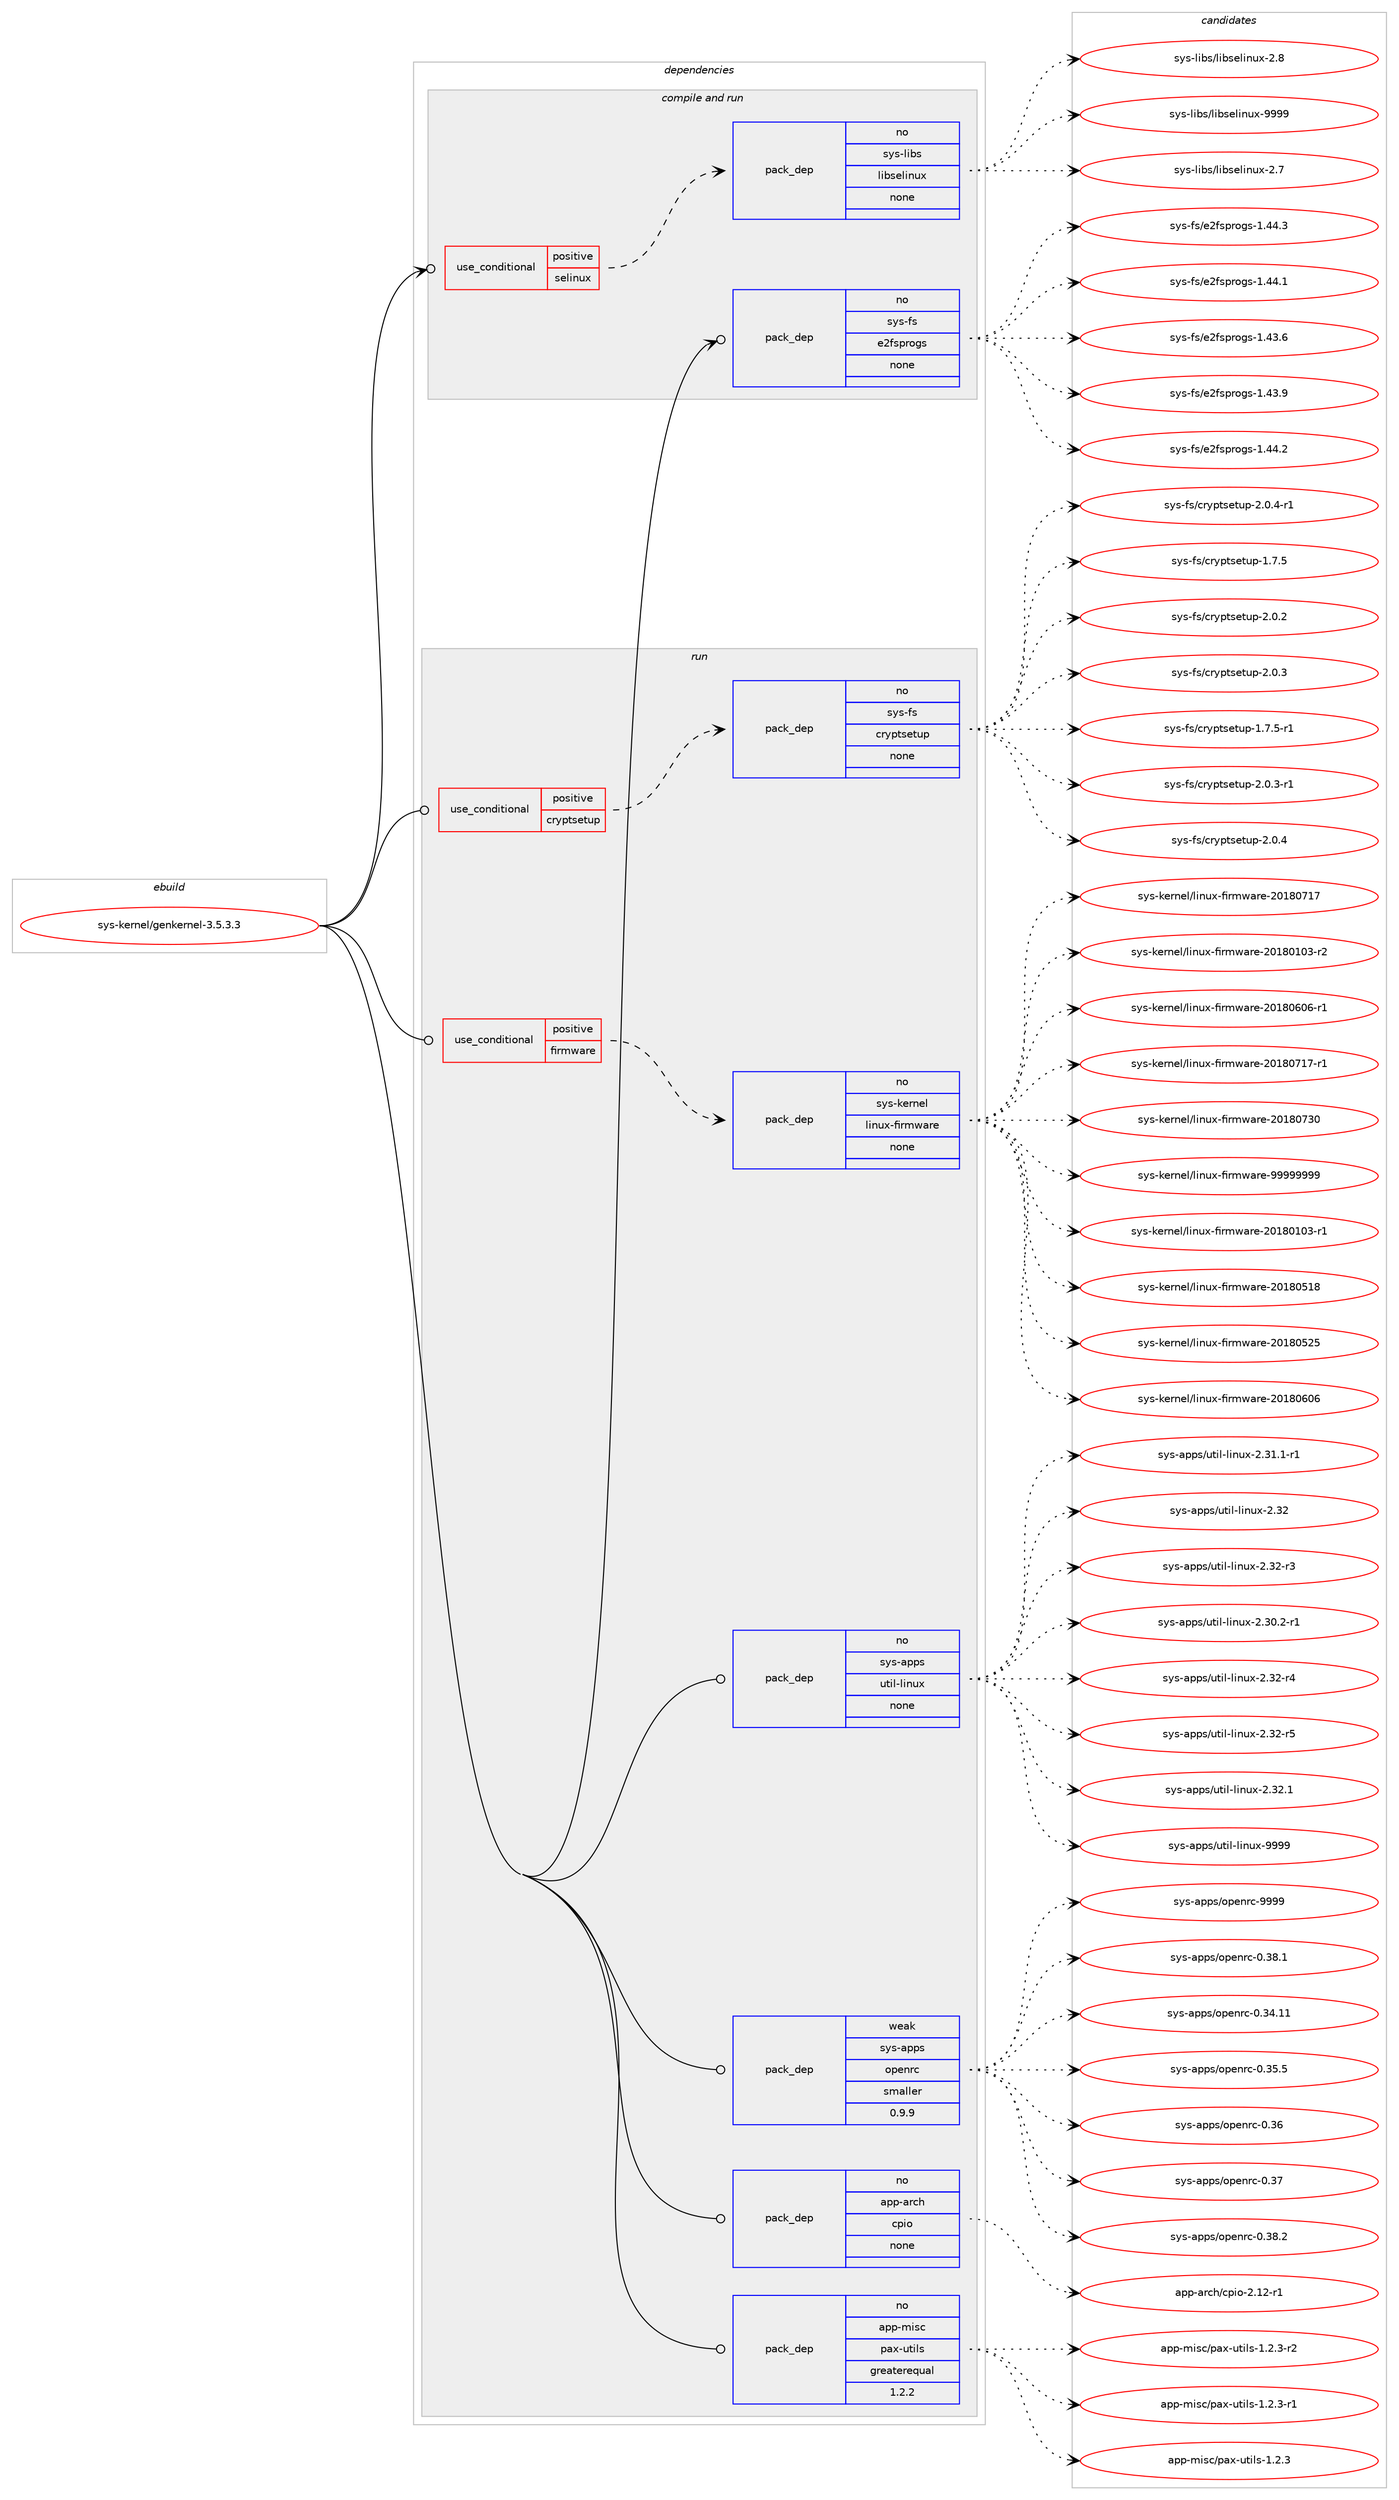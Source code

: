 digraph prolog {

# *************
# Graph options
# *************

newrank=true;
concentrate=true;
compound=true;
graph [rankdir=LR,fontname=Helvetica,fontsize=10,ranksep=1.5];#, ranksep=2.5, nodesep=0.2];
edge  [arrowhead=vee];
node  [fontname=Helvetica,fontsize=10];

# **********
# The ebuild
# **********

subgraph cluster_leftcol {
color=gray;
rank=same;
label=<<i>ebuild</i>>;
id [label="sys-kernel/genkernel-3.5.3.3", color=red, width=4, href="../sys-kernel/genkernel-3.5.3.3.svg"];
}

# ****************
# The dependencies
# ****************

subgraph cluster_midcol {
color=gray;
label=<<i>dependencies</i>>;
subgraph cluster_compile {
fillcolor="#eeeeee";
style=filled;
label=<<i>compile</i>>;
}
subgraph cluster_compileandrun {
fillcolor="#eeeeee";
style=filled;
label=<<i>compile and run</i>>;
subgraph cond307 {
dependency1377 [label=<<TABLE BORDER="0" CELLBORDER="1" CELLSPACING="0" CELLPADDING="4"><TR><TD ROWSPAN="3" CELLPADDING="10">use_conditional</TD></TR><TR><TD>positive</TD></TR><TR><TD>selinux</TD></TR></TABLE>>, shape=none, color=red];
subgraph pack1041 {
dependency1378 [label=<<TABLE BORDER="0" CELLBORDER="1" CELLSPACING="0" CELLPADDING="4" WIDTH="220"><TR><TD ROWSPAN="6" CELLPADDING="30">pack_dep</TD></TR><TR><TD WIDTH="110">no</TD></TR><TR><TD>sys-libs</TD></TR><TR><TD>libselinux</TD></TR><TR><TD>none</TD></TR><TR><TD></TD></TR></TABLE>>, shape=none, color=blue];
}
dependency1377:e -> dependency1378:w [weight=20,style="dashed",arrowhead="vee"];
}
id:e -> dependency1377:w [weight=20,style="solid",arrowhead="odotvee"];
subgraph pack1042 {
dependency1379 [label=<<TABLE BORDER="0" CELLBORDER="1" CELLSPACING="0" CELLPADDING="4" WIDTH="220"><TR><TD ROWSPAN="6" CELLPADDING="30">pack_dep</TD></TR><TR><TD WIDTH="110">no</TD></TR><TR><TD>sys-fs</TD></TR><TR><TD>e2fsprogs</TD></TR><TR><TD>none</TD></TR><TR><TD></TD></TR></TABLE>>, shape=none, color=blue];
}
id:e -> dependency1379:w [weight=20,style="solid",arrowhead="odotvee"];
}
subgraph cluster_run {
fillcolor="#eeeeee";
style=filled;
label=<<i>run</i>>;
subgraph cond308 {
dependency1380 [label=<<TABLE BORDER="0" CELLBORDER="1" CELLSPACING="0" CELLPADDING="4"><TR><TD ROWSPAN="3" CELLPADDING="10">use_conditional</TD></TR><TR><TD>positive</TD></TR><TR><TD>cryptsetup</TD></TR></TABLE>>, shape=none, color=red];
subgraph pack1043 {
dependency1381 [label=<<TABLE BORDER="0" CELLBORDER="1" CELLSPACING="0" CELLPADDING="4" WIDTH="220"><TR><TD ROWSPAN="6" CELLPADDING="30">pack_dep</TD></TR><TR><TD WIDTH="110">no</TD></TR><TR><TD>sys-fs</TD></TR><TR><TD>cryptsetup</TD></TR><TR><TD>none</TD></TR><TR><TD></TD></TR></TABLE>>, shape=none, color=blue];
}
dependency1380:e -> dependency1381:w [weight=20,style="dashed",arrowhead="vee"];
}
id:e -> dependency1380:w [weight=20,style="solid",arrowhead="odot"];
subgraph cond309 {
dependency1382 [label=<<TABLE BORDER="0" CELLBORDER="1" CELLSPACING="0" CELLPADDING="4"><TR><TD ROWSPAN="3" CELLPADDING="10">use_conditional</TD></TR><TR><TD>positive</TD></TR><TR><TD>firmware</TD></TR></TABLE>>, shape=none, color=red];
subgraph pack1044 {
dependency1383 [label=<<TABLE BORDER="0" CELLBORDER="1" CELLSPACING="0" CELLPADDING="4" WIDTH="220"><TR><TD ROWSPAN="6" CELLPADDING="30">pack_dep</TD></TR><TR><TD WIDTH="110">no</TD></TR><TR><TD>sys-kernel</TD></TR><TR><TD>linux-firmware</TD></TR><TR><TD>none</TD></TR><TR><TD></TD></TR></TABLE>>, shape=none, color=blue];
}
dependency1382:e -> dependency1383:w [weight=20,style="dashed",arrowhead="vee"];
}
id:e -> dependency1382:w [weight=20,style="solid",arrowhead="odot"];
subgraph pack1045 {
dependency1384 [label=<<TABLE BORDER="0" CELLBORDER="1" CELLSPACING="0" CELLPADDING="4" WIDTH="220"><TR><TD ROWSPAN="6" CELLPADDING="30">pack_dep</TD></TR><TR><TD WIDTH="110">no</TD></TR><TR><TD>app-arch</TD></TR><TR><TD>cpio</TD></TR><TR><TD>none</TD></TR><TR><TD></TD></TR></TABLE>>, shape=none, color=blue];
}
id:e -> dependency1384:w [weight=20,style="solid",arrowhead="odot"];
subgraph pack1046 {
dependency1385 [label=<<TABLE BORDER="0" CELLBORDER="1" CELLSPACING="0" CELLPADDING="4" WIDTH="220"><TR><TD ROWSPAN="6" CELLPADDING="30">pack_dep</TD></TR><TR><TD WIDTH="110">no</TD></TR><TR><TD>app-misc</TD></TR><TR><TD>pax-utils</TD></TR><TR><TD>greaterequal</TD></TR><TR><TD>1.2.2</TD></TR></TABLE>>, shape=none, color=blue];
}
id:e -> dependency1385:w [weight=20,style="solid",arrowhead="odot"];
subgraph pack1047 {
dependency1386 [label=<<TABLE BORDER="0" CELLBORDER="1" CELLSPACING="0" CELLPADDING="4" WIDTH="220"><TR><TD ROWSPAN="6" CELLPADDING="30">pack_dep</TD></TR><TR><TD WIDTH="110">no</TD></TR><TR><TD>sys-apps</TD></TR><TR><TD>util-linux</TD></TR><TR><TD>none</TD></TR><TR><TD></TD></TR></TABLE>>, shape=none, color=blue];
}
id:e -> dependency1386:w [weight=20,style="solid",arrowhead="odot"];
subgraph pack1048 {
dependency1387 [label=<<TABLE BORDER="0" CELLBORDER="1" CELLSPACING="0" CELLPADDING="4" WIDTH="220"><TR><TD ROWSPAN="6" CELLPADDING="30">pack_dep</TD></TR><TR><TD WIDTH="110">weak</TD></TR><TR><TD>sys-apps</TD></TR><TR><TD>openrc</TD></TR><TR><TD>smaller</TD></TR><TR><TD>0.9.9</TD></TR></TABLE>>, shape=none, color=blue];
}
id:e -> dependency1387:w [weight=20,style="solid",arrowhead="odot"];
}
}

# **************
# The candidates
# **************

subgraph cluster_choices {
rank=same;
color=gray;
label=<<i>candidates</i>>;

subgraph choice1041 {
color=black;
nodesep=1;
choice1151211154510810598115471081059811510110810511011712045504655 [label="sys-libs/libselinux-2.7", color=red, width=4,href="../sys-libs/libselinux-2.7.svg"];
choice1151211154510810598115471081059811510110810511011712045504656 [label="sys-libs/libselinux-2.8", color=red, width=4,href="../sys-libs/libselinux-2.8.svg"];
choice115121115451081059811547108105981151011081051101171204557575757 [label="sys-libs/libselinux-9999", color=red, width=4,href="../sys-libs/libselinux-9999.svg"];
dependency1378:e -> choice1151211154510810598115471081059811510110810511011712045504655:w [style=dotted,weight="100"];
dependency1378:e -> choice1151211154510810598115471081059811510110810511011712045504656:w [style=dotted,weight="100"];
dependency1378:e -> choice115121115451081059811547108105981151011081051101171204557575757:w [style=dotted,weight="100"];
}
subgraph choice1042 {
color=black;
nodesep=1;
choice11512111545102115471015010211511211411110311545494652524649 [label="sys-fs/e2fsprogs-1.44.1", color=red, width=4,href="../sys-fs/e2fsprogs-1.44.1.svg"];
choice11512111545102115471015010211511211411110311545494652514654 [label="sys-fs/e2fsprogs-1.43.6", color=red, width=4,href="../sys-fs/e2fsprogs-1.43.6.svg"];
choice11512111545102115471015010211511211411110311545494652514657 [label="sys-fs/e2fsprogs-1.43.9", color=red, width=4,href="../sys-fs/e2fsprogs-1.43.9.svg"];
choice11512111545102115471015010211511211411110311545494652524650 [label="sys-fs/e2fsprogs-1.44.2", color=red, width=4,href="../sys-fs/e2fsprogs-1.44.2.svg"];
choice11512111545102115471015010211511211411110311545494652524651 [label="sys-fs/e2fsprogs-1.44.3", color=red, width=4,href="../sys-fs/e2fsprogs-1.44.3.svg"];
dependency1379:e -> choice11512111545102115471015010211511211411110311545494652524649:w [style=dotted,weight="100"];
dependency1379:e -> choice11512111545102115471015010211511211411110311545494652514654:w [style=dotted,weight="100"];
dependency1379:e -> choice11512111545102115471015010211511211411110311545494652514657:w [style=dotted,weight="100"];
dependency1379:e -> choice11512111545102115471015010211511211411110311545494652524650:w [style=dotted,weight="100"];
dependency1379:e -> choice11512111545102115471015010211511211411110311545494652524651:w [style=dotted,weight="100"];
}
subgraph choice1043 {
color=black;
nodesep=1;
choice115121115451021154799114121112116115101116117112454946554653 [label="sys-fs/cryptsetup-1.7.5", color=red, width=4,href="../sys-fs/cryptsetup-1.7.5.svg"];
choice115121115451021154799114121112116115101116117112455046484650 [label="sys-fs/cryptsetup-2.0.2", color=red, width=4,href="../sys-fs/cryptsetup-2.0.2.svg"];
choice115121115451021154799114121112116115101116117112455046484651 [label="sys-fs/cryptsetup-2.0.3", color=red, width=4,href="../sys-fs/cryptsetup-2.0.3.svg"];
choice1151211154510211547991141211121161151011161171124549465546534511449 [label="sys-fs/cryptsetup-1.7.5-r1", color=red, width=4,href="../sys-fs/cryptsetup-1.7.5-r1.svg"];
choice1151211154510211547991141211121161151011161171124550464846514511449 [label="sys-fs/cryptsetup-2.0.3-r1", color=red, width=4,href="../sys-fs/cryptsetup-2.0.3-r1.svg"];
choice115121115451021154799114121112116115101116117112455046484652 [label="sys-fs/cryptsetup-2.0.4", color=red, width=4,href="../sys-fs/cryptsetup-2.0.4.svg"];
choice1151211154510211547991141211121161151011161171124550464846524511449 [label="sys-fs/cryptsetup-2.0.4-r1", color=red, width=4,href="../sys-fs/cryptsetup-2.0.4-r1.svg"];
dependency1381:e -> choice115121115451021154799114121112116115101116117112454946554653:w [style=dotted,weight="100"];
dependency1381:e -> choice115121115451021154799114121112116115101116117112455046484650:w [style=dotted,weight="100"];
dependency1381:e -> choice115121115451021154799114121112116115101116117112455046484651:w [style=dotted,weight="100"];
dependency1381:e -> choice1151211154510211547991141211121161151011161171124549465546534511449:w [style=dotted,weight="100"];
dependency1381:e -> choice1151211154510211547991141211121161151011161171124550464846514511449:w [style=dotted,weight="100"];
dependency1381:e -> choice115121115451021154799114121112116115101116117112455046484652:w [style=dotted,weight="100"];
dependency1381:e -> choice1151211154510211547991141211121161151011161171124550464846524511449:w [style=dotted,weight="100"];
}
subgraph choice1044 {
color=black;
nodesep=1;
choice115121115451071011141101011084710810511011712045102105114109119971141014550484956484948514511449 [label="sys-kernel/linux-firmware-20180103-r1", color=red, width=4,href="../sys-kernel/linux-firmware-20180103-r1.svg"];
choice11512111545107101114110101108471081051101171204510210511410911997114101455048495648534956 [label="sys-kernel/linux-firmware-20180518", color=red, width=4,href="../sys-kernel/linux-firmware-20180518.svg"];
choice11512111545107101114110101108471081051101171204510210511410911997114101455048495648535053 [label="sys-kernel/linux-firmware-20180525", color=red, width=4,href="../sys-kernel/linux-firmware-20180525.svg"];
choice11512111545107101114110101108471081051101171204510210511410911997114101455048495648544854 [label="sys-kernel/linux-firmware-20180606", color=red, width=4,href="../sys-kernel/linux-firmware-20180606.svg"];
choice11512111545107101114110101108471081051101171204510210511410911997114101455048495648554955 [label="sys-kernel/linux-firmware-20180717", color=red, width=4,href="../sys-kernel/linux-firmware-20180717.svg"];
choice115121115451071011141101011084710810511011712045102105114109119971141014550484956484948514511450 [label="sys-kernel/linux-firmware-20180103-r2", color=red, width=4,href="../sys-kernel/linux-firmware-20180103-r2.svg"];
choice115121115451071011141101011084710810511011712045102105114109119971141014550484956485448544511449 [label="sys-kernel/linux-firmware-20180606-r1", color=red, width=4,href="../sys-kernel/linux-firmware-20180606-r1.svg"];
choice115121115451071011141101011084710810511011712045102105114109119971141014550484956485549554511449 [label="sys-kernel/linux-firmware-20180717-r1", color=red, width=4,href="../sys-kernel/linux-firmware-20180717-r1.svg"];
choice11512111545107101114110101108471081051101171204510210511410911997114101455048495648555148 [label="sys-kernel/linux-firmware-20180730", color=red, width=4,href="../sys-kernel/linux-firmware-20180730.svg"];
choice11512111545107101114110101108471081051101171204510210511410911997114101455757575757575757 [label="sys-kernel/linux-firmware-99999999", color=red, width=4,href="../sys-kernel/linux-firmware-99999999.svg"];
dependency1383:e -> choice115121115451071011141101011084710810511011712045102105114109119971141014550484956484948514511449:w [style=dotted,weight="100"];
dependency1383:e -> choice11512111545107101114110101108471081051101171204510210511410911997114101455048495648534956:w [style=dotted,weight="100"];
dependency1383:e -> choice11512111545107101114110101108471081051101171204510210511410911997114101455048495648535053:w [style=dotted,weight="100"];
dependency1383:e -> choice11512111545107101114110101108471081051101171204510210511410911997114101455048495648544854:w [style=dotted,weight="100"];
dependency1383:e -> choice11512111545107101114110101108471081051101171204510210511410911997114101455048495648554955:w [style=dotted,weight="100"];
dependency1383:e -> choice115121115451071011141101011084710810511011712045102105114109119971141014550484956484948514511450:w [style=dotted,weight="100"];
dependency1383:e -> choice115121115451071011141101011084710810511011712045102105114109119971141014550484956485448544511449:w [style=dotted,weight="100"];
dependency1383:e -> choice115121115451071011141101011084710810511011712045102105114109119971141014550484956485549554511449:w [style=dotted,weight="100"];
dependency1383:e -> choice11512111545107101114110101108471081051101171204510210511410911997114101455048495648555148:w [style=dotted,weight="100"];
dependency1383:e -> choice11512111545107101114110101108471081051101171204510210511410911997114101455757575757575757:w [style=dotted,weight="100"];
}
subgraph choice1045 {
color=black;
nodesep=1;
choice97112112459711499104479911210511145504649504511449 [label="app-arch/cpio-2.12-r1", color=red, width=4,href="../app-arch/cpio-2.12-r1.svg"];
dependency1384:e -> choice97112112459711499104479911210511145504649504511449:w [style=dotted,weight="100"];
}
subgraph choice1046 {
color=black;
nodesep=1;
choice9711211245109105115994711297120451171161051081154549465046514511449 [label="app-misc/pax-utils-1.2.3-r1", color=red, width=4,href="../app-misc/pax-utils-1.2.3-r1.svg"];
choice971121124510910511599471129712045117116105108115454946504651 [label="app-misc/pax-utils-1.2.3", color=red, width=4,href="../app-misc/pax-utils-1.2.3.svg"];
choice9711211245109105115994711297120451171161051081154549465046514511450 [label="app-misc/pax-utils-1.2.3-r2", color=red, width=4,href="../app-misc/pax-utils-1.2.3-r2.svg"];
dependency1385:e -> choice9711211245109105115994711297120451171161051081154549465046514511449:w [style=dotted,weight="100"];
dependency1385:e -> choice971121124510910511599471129712045117116105108115454946504651:w [style=dotted,weight="100"];
dependency1385:e -> choice9711211245109105115994711297120451171161051081154549465046514511450:w [style=dotted,weight="100"];
}
subgraph choice1047 {
color=black;
nodesep=1;
choice11512111545971121121154711711610510845108105110117120455046514946494511449 [label="sys-apps/util-linux-2.31.1-r1", color=red, width=4,href="../sys-apps/util-linux-2.31.1-r1.svg"];
choice115121115459711211211547117116105108451081051101171204550465150 [label="sys-apps/util-linux-2.32", color=red, width=4,href="../sys-apps/util-linux-2.32.svg"];
choice1151211154597112112115471171161051084510810511011712045504651504511451 [label="sys-apps/util-linux-2.32-r3", color=red, width=4,href="../sys-apps/util-linux-2.32-r3.svg"];
choice11512111545971121121154711711610510845108105110117120455046514846504511449 [label="sys-apps/util-linux-2.30.2-r1", color=red, width=4,href="../sys-apps/util-linux-2.30.2-r1.svg"];
choice1151211154597112112115471171161051084510810511011712045504651504511452 [label="sys-apps/util-linux-2.32-r4", color=red, width=4,href="../sys-apps/util-linux-2.32-r4.svg"];
choice1151211154597112112115471171161051084510810511011712045504651504511453 [label="sys-apps/util-linux-2.32-r5", color=red, width=4,href="../sys-apps/util-linux-2.32-r5.svg"];
choice1151211154597112112115471171161051084510810511011712045504651504649 [label="sys-apps/util-linux-2.32.1", color=red, width=4,href="../sys-apps/util-linux-2.32.1.svg"];
choice115121115459711211211547117116105108451081051101171204557575757 [label="sys-apps/util-linux-9999", color=red, width=4,href="../sys-apps/util-linux-9999.svg"];
dependency1386:e -> choice11512111545971121121154711711610510845108105110117120455046514946494511449:w [style=dotted,weight="100"];
dependency1386:e -> choice115121115459711211211547117116105108451081051101171204550465150:w [style=dotted,weight="100"];
dependency1386:e -> choice1151211154597112112115471171161051084510810511011712045504651504511451:w [style=dotted,weight="100"];
dependency1386:e -> choice11512111545971121121154711711610510845108105110117120455046514846504511449:w [style=dotted,weight="100"];
dependency1386:e -> choice1151211154597112112115471171161051084510810511011712045504651504511452:w [style=dotted,weight="100"];
dependency1386:e -> choice1151211154597112112115471171161051084510810511011712045504651504511453:w [style=dotted,weight="100"];
dependency1386:e -> choice1151211154597112112115471171161051084510810511011712045504651504649:w [style=dotted,weight="100"];
dependency1386:e -> choice115121115459711211211547117116105108451081051101171204557575757:w [style=dotted,weight="100"];
}
subgraph choice1048 {
color=black;
nodesep=1;
choice1151211154597112112115471111121011101149945484651564649 [label="sys-apps/openrc-0.38.1", color=red, width=4,href="../sys-apps/openrc-0.38.1.svg"];
choice115121115459711211211547111112101110114994548465152464949 [label="sys-apps/openrc-0.34.11", color=red, width=4,href="../sys-apps/openrc-0.34.11.svg"];
choice1151211154597112112115471111121011101149945484651534653 [label="sys-apps/openrc-0.35.5", color=red, width=4,href="../sys-apps/openrc-0.35.5.svg"];
choice115121115459711211211547111112101110114994548465154 [label="sys-apps/openrc-0.36", color=red, width=4,href="../sys-apps/openrc-0.36.svg"];
choice115121115459711211211547111112101110114994548465155 [label="sys-apps/openrc-0.37", color=red, width=4,href="../sys-apps/openrc-0.37.svg"];
choice1151211154597112112115471111121011101149945484651564650 [label="sys-apps/openrc-0.38.2", color=red, width=4,href="../sys-apps/openrc-0.38.2.svg"];
choice115121115459711211211547111112101110114994557575757 [label="sys-apps/openrc-9999", color=red, width=4,href="../sys-apps/openrc-9999.svg"];
dependency1387:e -> choice1151211154597112112115471111121011101149945484651564649:w [style=dotted,weight="100"];
dependency1387:e -> choice115121115459711211211547111112101110114994548465152464949:w [style=dotted,weight="100"];
dependency1387:e -> choice1151211154597112112115471111121011101149945484651534653:w [style=dotted,weight="100"];
dependency1387:e -> choice115121115459711211211547111112101110114994548465154:w [style=dotted,weight="100"];
dependency1387:e -> choice115121115459711211211547111112101110114994548465155:w [style=dotted,weight="100"];
dependency1387:e -> choice1151211154597112112115471111121011101149945484651564650:w [style=dotted,weight="100"];
dependency1387:e -> choice115121115459711211211547111112101110114994557575757:w [style=dotted,weight="100"];
}
}

}
